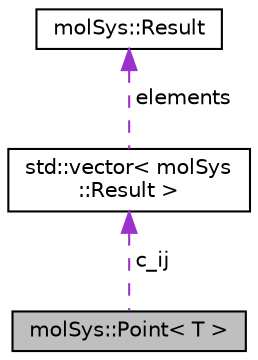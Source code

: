 digraph "molSys::Point&lt; T &gt;"
{
 // INTERACTIVE_SVG=YES
 // LATEX_PDF_SIZE
  edge [fontname="Helvetica",fontsize="10",labelfontname="Helvetica",labelfontsize="10"];
  node [fontname="Helvetica",fontsize="10",shape=record];
  Node1 [label="molSys::Point\< T \>",height=0.2,width=0.4,color="black", fillcolor="grey75", style="filled", fontcolor="black",tooltip="This contains per-particle information."];
  Node2 -> Node1 [dir="back",color="darkorchid3",fontsize="10",style="dashed",label=" c_ij" ,fontname="Helvetica"];
  Node2 [label="std::vector\< molSys\l::Result \>",height=0.2,width=0.4,color="black", fillcolor="white", style="filled",URL="/home/runner/work/seams-core/seams-core/tags/cppreference-doxygen-web.tag.xml$cpp/container/vector.html",tooltip=" "];
  Node3 -> Node2 [dir="back",color="darkorchid3",fontsize="10",style="dashed",label=" elements" ,fontname="Helvetica"];
  Node3 [label="molSys::Result",height=0.2,width=0.4,color="black", fillcolor="white", style="filled",URL="$structmolSys_1_1Result.html",tooltip="This contains the bond classifier of enum type bond_type, and the bond correlation factor."];
}
